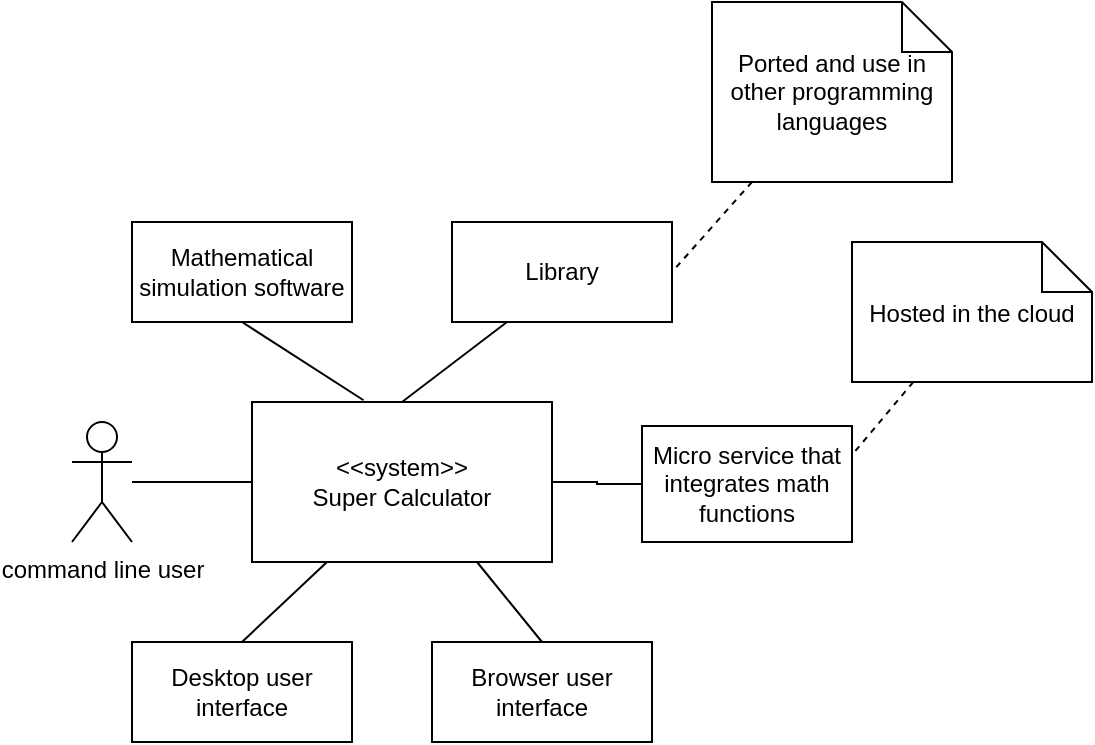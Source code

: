 <mxfile version="14.9.0" type="device"><diagram id="V666XKrk-03ptEG-mnEW" name="Page-1"><mxGraphModel dx="782" dy="1536" grid="1" gridSize="10" guides="1" tooltips="1" connect="1" arrows="1" fold="1" page="1" pageScale="1" pageWidth="850" pageHeight="1100" math="0" shadow="0"><root><mxCell id="0"/><mxCell id="1" parent="0"/><mxCell id="LIanT9kML9MRjEk_UpvJ-13" style="edgeStyle=orthogonalEdgeStyle;rounded=0;orthogonalLoop=1;jettySize=auto;html=1;entryX=0;entryY=0.5;entryDx=0;entryDy=0;endArrow=none;endFill=0;" edge="1" parent="1" source="LIanT9kML9MRjEk_UpvJ-1" target="LIanT9kML9MRjEk_UpvJ-12"><mxGeometry relative="1" as="geometry"/></mxCell><mxCell id="LIanT9kML9MRjEk_UpvJ-1" value="&amp;lt;&amp;lt;system&amp;gt;&amp;gt;&lt;br&gt;Super Calculator" style="rounded=0;whiteSpace=wrap;html=1;" vertex="1" parent="1"><mxGeometry x="230" y="190" width="150" height="80" as="geometry"/></mxCell><mxCell id="LIanT9kML9MRjEk_UpvJ-3" style="edgeStyle=orthogonalEdgeStyle;rounded=0;orthogonalLoop=1;jettySize=auto;html=1;entryX=0;entryY=0.5;entryDx=0;entryDy=0;endArrow=none;endFill=0;" edge="1" parent="1" source="LIanT9kML9MRjEk_UpvJ-2" target="LIanT9kML9MRjEk_UpvJ-1"><mxGeometry relative="1" as="geometry"/></mxCell><mxCell id="LIanT9kML9MRjEk_UpvJ-2" value="command line user" style="shape=umlActor;verticalLabelPosition=bottom;verticalAlign=top;html=1;outlineConnect=0;" vertex="1" parent="1"><mxGeometry x="140" y="200" width="30" height="60" as="geometry"/></mxCell><mxCell id="LIanT9kML9MRjEk_UpvJ-4" value="Desktop user interface" style="rounded=0;whiteSpace=wrap;html=1;" vertex="1" parent="1"><mxGeometry x="170" y="310" width="110" height="50" as="geometry"/></mxCell><mxCell id="LIanT9kML9MRjEk_UpvJ-5" value="" style="endArrow=none;html=1;entryX=0.25;entryY=1;entryDx=0;entryDy=0;exitX=0.5;exitY=0;exitDx=0;exitDy=0;" edge="1" parent="1" source="LIanT9kML9MRjEk_UpvJ-4" target="LIanT9kML9MRjEk_UpvJ-1"><mxGeometry width="50" height="50" relative="1" as="geometry"><mxPoint x="230" y="320" as="sourcePoint"/><mxPoint x="240" y="310" as="targetPoint"/></mxGeometry></mxCell><mxCell id="LIanT9kML9MRjEk_UpvJ-6" value="Browser user interface" style="rounded=0;whiteSpace=wrap;html=1;" vertex="1" parent="1"><mxGeometry x="320" y="310" width="110" height="50" as="geometry"/></mxCell><mxCell id="LIanT9kML9MRjEk_UpvJ-7" value="" style="endArrow=none;html=1;entryX=0.75;entryY=1;entryDx=0;entryDy=0;exitX=0.5;exitY=0;exitDx=0;exitDy=0;" edge="1" parent="1" source="LIanT9kML9MRjEk_UpvJ-6" target="LIanT9kML9MRjEk_UpvJ-1"><mxGeometry width="50" height="50" relative="1" as="geometry"><mxPoint x="360" y="340" as="sourcePoint"/><mxPoint x="410" y="290" as="targetPoint"/></mxGeometry></mxCell><mxCell id="LIanT9kML9MRjEk_UpvJ-8" value="Mathematical simulation software" style="rounded=0;whiteSpace=wrap;html=1;" vertex="1" parent="1"><mxGeometry x="170" y="100" width="110" height="50" as="geometry"/></mxCell><mxCell id="LIanT9kML9MRjEk_UpvJ-9" value="" style="endArrow=none;html=1;entryX=0.5;entryY=1;entryDx=0;entryDy=0;exitX=0.372;exitY=-0.011;exitDx=0;exitDy=0;exitPerimeter=0;" edge="1" parent="1" source="LIanT9kML9MRjEk_UpvJ-1" target="LIanT9kML9MRjEk_UpvJ-8"><mxGeometry width="50" height="50" relative="1" as="geometry"><mxPoint x="240" y="170" as="sourcePoint"/><mxPoint x="290" y="120" as="targetPoint"/></mxGeometry></mxCell><mxCell id="LIanT9kML9MRjEk_UpvJ-10" value="Library" style="rounded=0;whiteSpace=wrap;html=1;" vertex="1" parent="1"><mxGeometry x="330" y="100" width="110" height="50" as="geometry"/></mxCell><mxCell id="LIanT9kML9MRjEk_UpvJ-11" value="" style="endArrow=none;html=1;entryX=0.25;entryY=1;entryDx=0;entryDy=0;exitX=0.5;exitY=0;exitDx=0;exitDy=0;" edge="1" parent="1" source="LIanT9kML9MRjEk_UpvJ-1" target="LIanT9kML9MRjEk_UpvJ-10"><mxGeometry width="50" height="50" relative="1" as="geometry"><mxPoint x="304.64" y="209.34" as="sourcePoint"/><mxPoint x="250" y="120" as="targetPoint"/></mxGeometry></mxCell><mxCell id="LIanT9kML9MRjEk_UpvJ-12" value="Micro service that integrates math functions" style="rounded=0;whiteSpace=wrap;html=1;" vertex="1" parent="1"><mxGeometry x="425" y="202" width="105" height="58" as="geometry"/></mxCell><mxCell id="LIanT9kML9MRjEk_UpvJ-16" style="rounded=0;orthogonalLoop=1;jettySize=auto;html=1;entryX=1;entryY=0.25;entryDx=0;entryDy=0;endArrow=none;endFill=0;dashed=1;" edge="1" parent="1" source="LIanT9kML9MRjEk_UpvJ-14" target="LIanT9kML9MRjEk_UpvJ-12"><mxGeometry relative="1" as="geometry"/></mxCell><mxCell id="LIanT9kML9MRjEk_UpvJ-14" value="Hosted in the cloud" style="shape=note2;boundedLbl=1;whiteSpace=wrap;html=1;size=25;verticalAlign=bottom;align=center;" vertex="1" parent="1"><mxGeometry x="530" y="110" width="120" height="70" as="geometry"/></mxCell><mxCell id="LIanT9kML9MRjEk_UpvJ-19" style="edgeStyle=none;rounded=0;orthogonalLoop=1;jettySize=auto;html=1;entryX=1;entryY=0.5;entryDx=0;entryDy=0;dashed=1;endArrow=none;endFill=0;" edge="1" parent="1" source="LIanT9kML9MRjEk_UpvJ-17" target="LIanT9kML9MRjEk_UpvJ-10"><mxGeometry relative="1" as="geometry"/></mxCell><mxCell id="LIanT9kML9MRjEk_UpvJ-17" value="Ported and use in other programming languages" style="shape=note2;boundedLbl=1;whiteSpace=wrap;html=1;size=25;verticalAlign=middle;align=center;" vertex="1" parent="1"><mxGeometry x="460" y="-10" width="120" height="90" as="geometry"/></mxCell></root></mxGraphModel></diagram></mxfile>